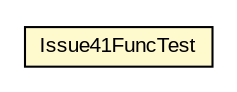 #!/usr/local/bin/dot
#
# Class diagram 
# Generated by UMLGraph version 5.1 (http://www.umlgraph.org/)
#

digraph G {
	edge [fontname="arial",fontsize=10,labelfontname="arial",labelfontsize=10];
	node [fontname="arial",fontsize=10,shape=plaintext];
	nodesep=0.25;
	ranksep=0.5;
	// com.helger.jcodemodel.supplementary.issues.Issue41FuncTest
	c1216 [label=<<table title="com.helger.jcodemodel.supplementary.issues.Issue41FuncTest" border="0" cellborder="1" cellspacing="0" cellpadding="2" port="p" bgcolor="lemonChiffon" href="./Issue41FuncTest.html">
		<tr><td><table border="0" cellspacing="0" cellpadding="1">
<tr><td align="center" balign="center"> Issue41FuncTest </td></tr>
		</table></td></tr>
		</table>>, fontname="arial", fontcolor="black", fontsize=10.0];
}

